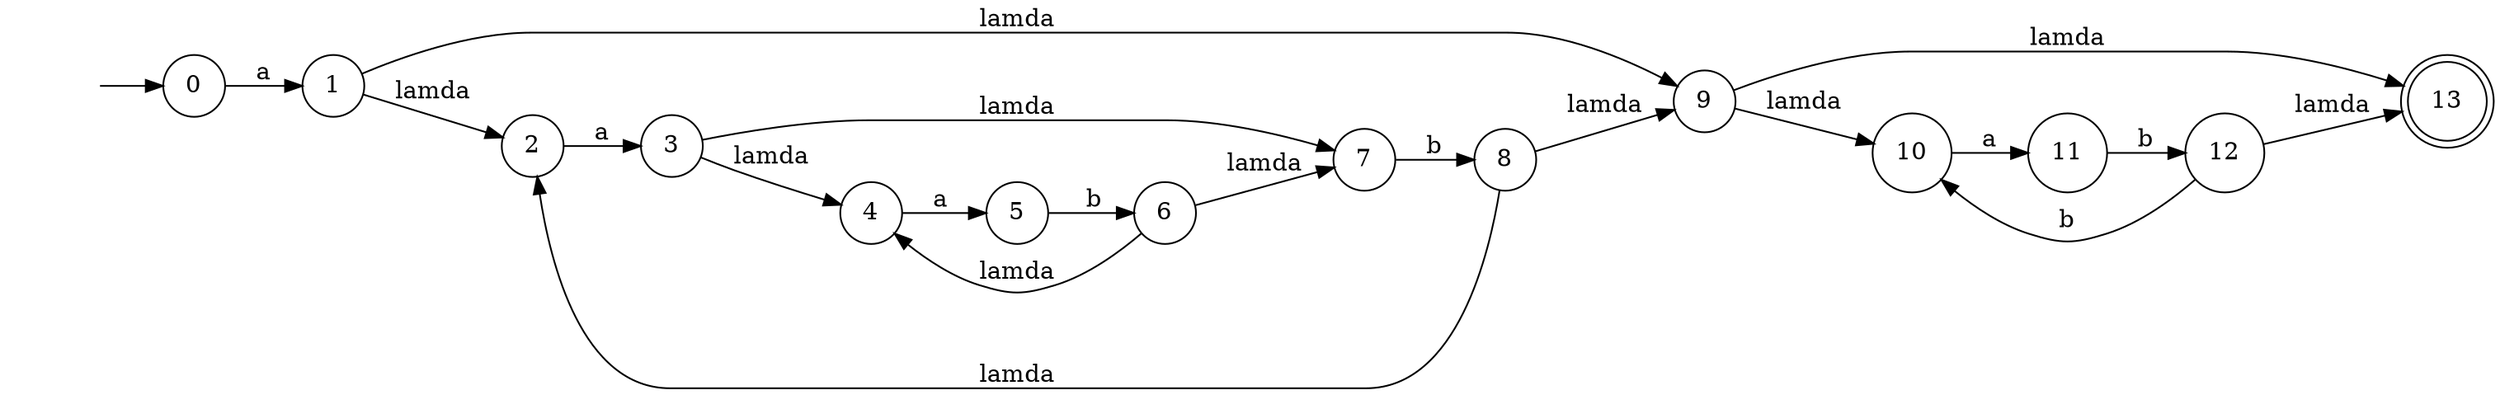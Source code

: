 digraph finite_state_machine {
	rankdir=LR;
	node [shape = doublecircle];  13;
	node [shape = circle];
	"" [shape = none];"" [shape = none];
	"" -> 0;
	0 -> 1 [label = "a"];
    1 -> 9 [label = "lamda"];
    1 -> 2 [label = "lamda"];
    2 -> 3 [label = "a"];
    3 -> 7 [label = "lamda"];
    4 -> 5 [label = "a"];
    5 -> 6 [label = "b"];
    6 -> 4 [label = "lamda"];
    3 -> 4 [label = "lamda"];
    6 -> 7 [label = "lamda"];
    7 -> 8 [label = "b"];
    8 -> 2 [label = "lamda"];
    8 -> 9 [label = "lamda"];
    9 -> 13 [label = "lamda"];
    9 -> 10 [label = "lamda"];
    10 -> 11 [label = "a"];
    11 -> 12 [label = "b"];
    12 -> 10 [label = "b"];
    12 -> 13 [label = "lamda"]
}
